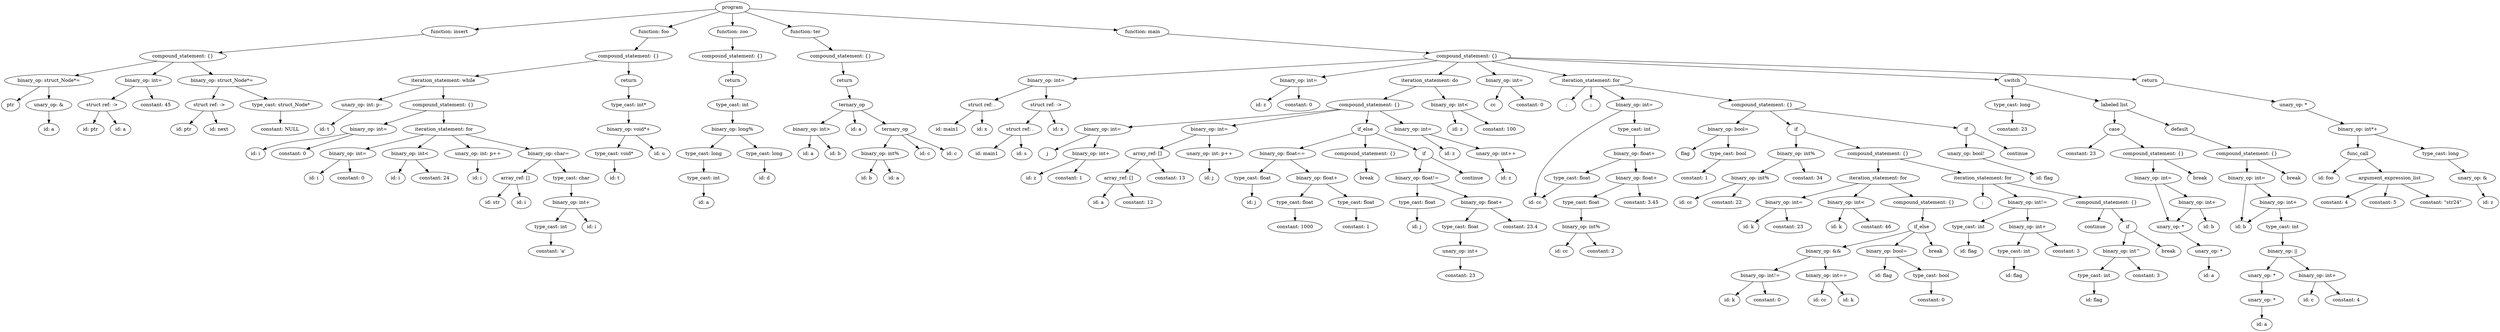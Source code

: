 strict digraph "" {
	graph [bb="0,0,7356.5,972"];
	node [label="\N"];
	348	[height=0.5,
		label=program,
		pos="2154,954",
		width=1.4082];
	54	[height=0.5,
		label="function: insert",
		pos="1320,882",
		width=2.2778];
	348 -> 54	[pos="e,1395,889.3 2105.2,948.91 1968.3,937.41 1578.6,904.71 1405.1,890.14"];
	105	[height=0.5,
		label="function: foo",
		pos="1922,882",
		width=1.9167];
	348 -> 105	[pos="e,1965.5,896.13 2116.7,941.75 2078.5,930.21 2018.6,912.13 1975.3,899.08"];
	126	[height=0.5,
		label="function: zoo",
		pos="2154,882",
		width=1.9498];
	348 -> 126	[pos="e,2154,900.1 2154,935.7 2154,927.98 2154,918.71 2154,910.11"];
	146	[height=0.5,
		label="function: ter",
		pos="2369,882",
		width=1.8957];
	348 -> 146	[pos="e,2327.7,896.43 2190,941.28 2225,929.87 2278.6,912.42 2318.1,899.59"];
	347	[height=0.5,
		label="function: main",
		pos="3362,882",
		width=2.1528];
	348 -> 347	[pos="e,3287.8,887.3 2203.6,950.13 2389.1,939.38 3043.2,901.47 3277.6,887.89"];
	53	[height=0.5,
		label="compound_statement: {}",
		pos="535,810",
		width=3.5566];
	54 -> 53	[pos="e,639.87,820.35 1245.4,874.35 1107.9,862.08 813.27,835.81 649.95,821.25"];
	104	[height=0.5,
		label="compound_statement: {}",
		pos="1848,810",
		width=3.5566];
	105 -> 104	[pos="e,1865.9,827.96 1904.5,864.41 1895.2,855.65 1883.7,844.73 1873.4,835.06"];
	125	[height=0.5,
		label="compound_statement: {}",
		pos="2154,810",
		width=3.5566];
	126 -> 125	[pos="e,2154,828.1 2154,863.7 2154,855.98 2154,846.71 2154,838.11"];
	145	[height=0.5,
		label="compound_statement: {}",
		pos="2473,810",
		width=3.5566];
	146 -> 145	[pos="e,2448.2,827.72 2392.9,864.94 2406.7,855.63 2424.3,843.75 2439.5,833.52"];
	346	[height=0.5,
		label="compound_statement: {}",
		pos="4318,810",
		width=3.5566];
	347 -> 346	[pos="e,4207.5,819.09 3434.6,875.68 3598.1,863.71 3996.3,834.55 4197.5,819.83"];
	41	[height=0.5,
		label="binary_op: struct_Node*=",
		pos="140,738",
		width=3.6288];
	53 -> 41	[pos="e,216.94,752.63 458.84,795.5 392.49,783.75 296.32,766.7 226.97,754.41"];
	46	[height=0.5,
		label="binary_op: int=",
		pos="419,738",
		width=2.2929];
	53 -> 46	[pos="e,445.89,755.23 507.51,792.41 491.65,782.84 471.53,770.7 454.49,760.42"];
	52	[height=0.5,
		label="binary_op: struct_Node*=",
		pos="650,738",
		width=3.6288];
	53 -> 52	[pos="e,622.54,755.71 562.25,792.41 577.61,783.06 596.99,771.27 613.63,761.14"];
	95	[height=0.5,
		label="iteration_statement: while",
		pos="1302,738",
		width=3.7011];
	104 -> 95	[pos="e,1395.2,750.94 1756.9,797.32 1659.9,784.88 1506.5,765.22 1405.1,752.22"];
	103	[height=0.5,
		label=return,
		pos="1848,738",
		width=1.125];
	104 -> 103	[pos="e,1848,756.1 1848,791.7 1848,783.98 1848,774.71 1848,766.11"];
	124	[height=0.5,
		label=return,
		pos="2154,738",
		width=1.125];
	125 -> 124	[pos="e,2154,756.1 2154,791.7 2154,783.98 2154,774.71 2154,766.11"];
	144	[height=0.5,
		label=return,
		pos="2484,738",
		width=1.125];
	145 -> 144	[pos="e,2481.3,756.1 2475.7,791.7 2476.9,783.98 2478.4,774.71 2479.7,766.11"];
	167	[height=0.5,
		label="binary_op: int=",
		pos="3078,738",
		width=2.2929];
	346 -> 167	[pos="e,3156.8,743.45 4201.6,802.43 3955.5,788.54 3386.8,756.43 3167,744.02"];
	176	[height=0.5,
		label="binary_op: int=",
		pos="3822,738",
		width=2.2929];
	346 -> 176	[pos="e,3889.4,748.51 4231,796.73 4137.3,783.49 3989.4,762.62 3899.5,749.93"];
	223	[height=0.5,
		label="iteration_statement: do",
		pos="4208,738",
		width=3.3219];
	346 -> 223	[pos="e,4234.1,755.63 4291.7,792.23 4277,782.88 4258.5,771.12 4242.6,761.04"];
	228	[height=0.5,
		label="binary_op: int=",
		pos="4428,738",
		width=2.2929];
	346 -> 228	[pos="e,4402.6,755.15 4344.3,792.23 4359.3,782.75 4378.1,770.78 4394.1,760.6"];
	301	[height=0.5,
		label="iteration_statement: for",
		pos="4683,738",
		width=3.3761];
	346 -> 301	[pos="e,4611.8,752.65 4390.5,795.09 4451.5,783.39 4538.6,766.69 4601.9,754.56"];
	331	[height=0.5,
		label=switch,
		pos="5924,738",
		width=1.1389];
	346 -> 331	[pos="e,5883.2,740.78 4438.4,803.75 4763.8,789.57 5651.1,750.89 5873.1,741.22"];
	345	[height=0.5,
		label=return,
		pos="6329,738",
		width=1.125];
	346 -> 345	[pos="e,6289.1,741.12 4442.4,805.69 4718.2,798.21 5401.9,778.85 5974,756 6082.8,751.65 6210.3,745.22 6279,741.65"];
	38	[height=0.5,
		label=ptr,
		pos="27,666",
		width=0.75];
	41 -> 38	[pos="e,46.067,678.81 112.93,720.23 95.364,709.35 72.525,695.2 54.809,684.23"];
	40	[height=0.5,
		label="unary_op: &",
		pos="140,666",
		width=1.8776];
	41 -> 40	[pos="e,140,684.1 140,719.7 140,711.98 140,702.71 140,694.11"];
	44	[height=0.5,
		label="struct ref: ->",
		pos="297,666",
		width=1.9861];
	46 -> 44	[pos="e,324.44,682.74 391.01,720.94 373.84,711.09 351.68,698.37 333.18,687.76"];
	45	[height=0.5,
		label="constant: 45",
		pos="455,666",
		width=1.8957];
	46 -> 45	[pos="e,446.12,684.28 427.71,720.05 431.85,712.01 436.89,702.2 441.51,693.23"];
	49	[height=0.5,
		label="struct ref: ->",
		pos="613,666",
		width=1.9861];
	52 -> 49	[pos="e,622.04,684.1 640.85,719.7 636.6,711.64 631.44,701.89 626.73,692.98"];
	51	[height=0.5,
		label="type_cast: struct_Node*",
		pos="824,666",
		width=3.3761];
	52 -> 51	[pos="e,784.16,683.03 690.36,720.76 715.48,710.66 747.98,697.58 774.63,686.86"];
	68	[height=0.5,
		label="unary_op: int: p--",
		pos="1062,666",
		width=2.4734];
	95 -> 68	[pos="e,1110.6,681.18 1248.7,721.46 1210.7,710.36 1159.5,695.43 1120.3,684.01"];
	94	[height=0.5,
		label="compound_statement: {}",
		pos="1302,666",
		width=3.5566];
	95 -> 94	[pos="e,1302,684.1 1302,719.7 1302,711.98 1302,702.71 1302,694.11"];
	102	[height=0.5,
		label="type_cast: int*",
		pos="1848,666",
		width=2.1528];
	103 -> 102	[pos="e,1848,684.1 1848,719.7 1848,711.98 1848,702.71 1848,694.11"];
	123	[height=0.5,
		label="type_cast: int",
		pos="2154,666",
		width=2.0417];
	124 -> 123	[pos="e,2154,684.1 2154,719.7 2154,711.98 2154,702.71 2154,694.11"];
	143	[height=0.5,
		label=ternary_op,
		pos="2506,666",
		width=1.6971];
	144 -> 143	[pos="e,2500.6,684.28 2489.3,720.05 2491.8,712.26 2494.7,702.82 2497.5,694.08"];
	161	[height=0.5,
		label="struct ref: .",
		pos="2889,666",
		width=1.7693];
	167 -> 161	[pos="e,2926.1,680.75 3037.9,722.15 3008,711.06 2967,695.87 2935.6,684.24"];
	166	[height=0.5,
		label="struct ref: ->",
		pos="3078,666",
		width=1.9861];
	167 -> 166	[pos="e,3078,684.1 3078,719.7 3078,711.98 3078,702.71 3078,694.11"];
	174	[height=0.5,
		label="id: z",
		pos="3711,666",
		width=0.84854];
	176 -> 174	[pos="e,3731.1,679.66 3796.3,720.76 3779.3,710.1 3757.2,696.14 3739.7,685.12"];
	175	[height=0.5,
		label="constant: 0",
		pos="3822,666",
		width=1.7361];
	176 -> 175	[pos="e,3822,684.1 3822,719.7 3822,711.98 3822,702.71 3822,694.11"];
	219	[height=0.5,
		label="compound_statement: {}",
		pos="4031,666",
		width=3.5566];
	223 -> 219	[pos="e,4071.7,683.11 4167.4,720.94 4141.7,710.79 4108.4,697.61 4081.1,686.82"];
	222	[height=0.5,
		label="binary_op: int<",
		pos="4267,666",
		width=2.2929];
	223 -> 222	[pos="e,4252.8,683.79 4222.3,720.05 4229.5,711.54 4238.3,701.07 4246.2,691.68"];
	226	[height=0.5,
		label=cc,
		pos="4395,666",
		width=0.75];
	228 -> 226	[pos="e,4402.7,683.31 4420,720.05 4416.1,711.77 4411.3,701.62 4407,692.42"];
	227	[height=0.5,
		label="constant: 0",
		pos="4503,666",
		width=1.7361];
	228 -> 227	[pos="e,4485.4,683.47 4445.8,720.41 4455.4,711.43 4467.4,700.19 4478,690.34"];
	229	[height=0.5,
		label=";",
		pos="4611,666",
		width=0.75];
	301 -> 229	[pos="e,4625.8,681.42 4665.6,720.05 4655.8,710.55 4643.5,698.59 4633.1,688.44"];
	230	[height=0.5,
		label=";",
		pos="4683,666",
		width=0.75];
	301 -> 230	[pos="e,4683,684.1 4683,719.7 4683,711.98 4683,702.71 4683,694.11"];
	241	[height=0.5,
		label="binary_op: int=",
		pos="4811,666",
		width=2.2929];
	301 -> 241	[pos="e,4781.8,682.99 4713.3,720.41 4731.1,710.68 4753.8,698.3 4772.8,687.91"];
	300	[height=0.5,
		label="compound_statement: {}",
		pos="5187,666",
		width=3.5566];
	301 -> 300	[pos="e,5099.4,679.17 4768.5,725.13 4857.4,712.78 4996.3,693.49 5089.4,680.56"];
	304	[height=0.5,
		label="type_cast: long",
		pos="5924,666",
		width=2.2387];
	331 -> 304	[pos="e,5924,684.1 5924,719.7 5924,711.98 5924,702.71 5924,694.11"];
	330	[height=0.5,
		label="labeled list",
		pos="6225,666",
		width=1.7151];
	331 -> 330	[pos="e,6178.4,677.84 5959.4,728.76 6010.9,716.78 6107.1,694.42 6168.5,680.14"];
	344	[height=0.5,
		label="unary_op: *",
		pos="6752,666",
		width=1.7693];
	345 -> 344	[pos="e,6698.4,675.87 6366.2,730.85 6438.5,718.88 6598.8,692.35 6688.4,677.53"];
	39	[height=0.5,
		label="id: a",
		pos="140,594",
		width=0.84854];
	40 -> 39	[pos="e,140,612.1 140,647.7 140,639.98 140,630.71 140,622.11"];
	42	[height=0.5,
		label="id: ptr",
		pos="263,594",
		width=1.1013];
	44 -> 42	[pos="e,271.15,611.79 288.77,648.05 284.8,639.89 279.96,629.91 275.54,620.82"];
	43	[height=0.5,
		label="id: a",
		pos="351,594",
		width=0.84854];
	44 -> 43	[pos="e,338.79,610.83 310.07,648.05 316.83,639.29 325.2,628.45 332.6,618.86"];
	47	[height=0.5,
		label="id: ptr",
		pos="538,594",
		width=1.1013];
	49 -> 47	[pos="e,554.62,610.51 595.23,648.41 585.33,639.17 572.86,627.54 562.1,617.49"];
	48	[height=0.5,
		label="id: next",
		pos="642,594",
		width=1.2818];
	49 -> 48	[pos="e,634.84,612.28 620.02,648.05 623.28,640.18 627.24,630.62 630.9,621.79"];
	50	[height=0.5,
		label="constant: NULL",
		pos="821,594",
		width=2.3333];
	51 -> 50	[pos="e,821.73,612.1 823.26,647.7 822.93,639.98 822.53,630.71 822.16,622.11"];
	67	[height=0.5,
		label="id: t",
		pos="952,594",
		width=0.81243];
	68 -> 67	[pos="e,971.79,607.59 1036.2,648.59 1019.4,637.92 997.58,624.01 980.34,613.03"];
	74	[height=0.5,
		label="binary_op: int=",
		pos="1082,594",
		width=2.2929];
	94 -> 74	[pos="e,1126.7,609.23 1252.6,649.29 1218.1,638.31 1172,623.65 1136.5,612.33"];
	93	[height=0.5,
		label="iteration_statement: for",
		pos="1304,594",
		width=3.3761];
	94 -> 93	[pos="e,1303.5,612.1 1302.5,647.7 1302.7,639.98 1303,630.71 1303.2,622.11"];
	101	[height=0.5,
		label="binary_op: void*+",
		pos="1848,594",
		width=2.5998];
	102 -> 101	[pos="e,1848,612.1 1848,647.7 1848,639.98 1848,630.71 1848,622.11"];
	122	[height=0.5,
		label="binary_op: long%",
		pos="2154,594",
		width=2.5278];
	123 -> 122	[pos="e,2154,612.1 2154,647.7 2154,639.98 2154,630.71 2154,622.11"];
	135	[height=0.5,
		label="binary_op: int>",
		pos="2387,594",
		width=2.2929];
	143 -> 135	[pos="e,2414.3,611.06 2479.9,649.64 2463.2,639.82 2441.3,626.94 2423,616.16"];
	136	[height=0.5,
		label="id: a",
		pos="2518,594",
		width=0.84854];
	143 -> 136	[pos="e,2515.1,612.1 2509,647.7 2510.3,639.98 2511.9,630.71 2513.4,622.11"];
	142	[height=0.5,
		label=ternary_op,
		pos="2633,594",
		width=1.6971];
	143 -> 142	[pos="e,2605.5,610.16 2533.6,649.81 2552,639.63 2576.6,626.11 2596.6,615.05"];
	159	[height=0.5,
		label="id: main1",
		pos="2786,594",
		width=1.5];
	161 -> 159	[pos="e,2808.9,610.58 2865.6,649.12 2851.3,639.38 2832.8,626.8 2817.2,616.22"];
	160	[height=0.5,
		label="id: x",
		pos="2889,594",
		width=0.84854];
	161 -> 160	[pos="e,2889,612.1 2889,647.7 2889,639.98 2889,630.71 2889,622.11"];
	164	[height=0.5,
		label="struct ref: .",
		pos="3001,594",
		width=1.7693];
	166 -> 164	[pos="e,3019.1,611.47 3059.8,648.41 3049.9,639.43 3037.5,628.19 3026.7,618.34"];
	165	[height=0.5,
		label="id: x",
		pos="3113,594",
		width=0.84854];
	166 -> 165	[pos="e,3104.6,611.79 3086.5,648.05 3090.6,639.89 3095.5,629.91 3100.1,620.82"];
	183	[height=0.5,
		label="binary_op: int=",
		pos="3244,594",
		width=2.2929];
	219 -> 183	[pos="e,3320.6,600.86 3940.1,653.27 3924.4,651.39 3908.2,649.56 3893,648 3786.4,637.08 3481.6,613.26 3330.7,601.64"];
	191	[height=0.5,
		label="binary_op: int=",
		pos="3559,594",
		width=2.2929];
	219 -> 191	[pos="e,3625.1,604.8 3946.3,652.45 3857.9,639.33 3720.4,618.93 3635.2,606.3"];
	214	[height=0.5,
		label=if_else,
		pos="4018,594",
		width=1.125];
	219 -> 214	[pos="e,4021.2,612.1 4027.8,647.7 4026.4,639.98 4024.6,630.71 4023,622.11"];
	218	[height=0.5,
		label="binary_op: int=",
		pos="4159,594",
		width=2.2929];
	219 -> 218	[pos="e,4129.8,610.99 4061.3,648.41 4079.1,638.68 4101.8,626.3 4120.8,615.91"];
	220	[height=0.5,
		label="id: z",
		pos="4290,594",
		width=0.84854];
	222 -> 220	[pos="e,4284.4,612.1 4272.7,647.7 4275.2,639.9 4278.3,630.51 4281.2,621.83"];
	221	[height=0.5,
		label="constant: 100",
		pos="4413,594",
		width=2.0582];
	222 -> 221	[pos="e,4380.8,610.42 4299.8,649.29 4321,639.09 4349,625.7 4371.8,614.78"];
	231	[height=0.5,
		label="id: cc",
		pos="4518,378",
		width=0.97491];
	241 -> 231	[pos="e,4518.2,396.07 4774.4,649.7 4714.3,622.58 4595.7,560.14 4537,468 4525.2,449.51 4520.6,424.92 4518.9,406.27"];
	240	[height=0.5,
		label="type_cast: int",
		pos="4811,594",
		width=2.0417];
	241 -> 240	[pos="e,4811,612.1 4811,647.7 4811,639.98 4811,630.71 4811,622.11"];
	247	[height=0.5,
		label="binary_op: bool=",
		pos="5087,594",
		width=2.4734];
	300 -> 247	[pos="e,5110.4,611.39 5163,648.23 5149.8,638.99 5133.3,627.39 5119,617.38"];
	295	[height=0.5,
		label=if,
		pos="5287,594",
		width=0.75];
	300 -> 295	[pos="e,5268.9,607.69 5211,648.23 5225.8,637.82 5245,624.42 5260.3,613.67"];
	299	[height=0.5,
		label=if,
		pos="5788,594",
		width=0.75];
	300 -> 299	[pos="e,5761.6,598.07 5282.2,653.91 5417.7,638.13 5659.8,609.93 5751.5,599.26"];
	303	[height=0.5,
		label="constant: 23",
		pos="5924,594",
		width=1.8957];
	304 -> 303	[pos="e,5924,612.1 5924,647.7 5924,639.98 5924,630.71 5924,622.11"];
	314	[height=0.5,
		label=case,
		pos="6225,594",
		width=0.86659];
	330 -> 314	[pos="e,6225,612.1 6225,647.7 6225,639.98 6225,630.71 6225,622.11"];
	328	[height=0.5,
		label=default,
		pos="6417,594",
		width=1.2096];
	330 -> 328	[pos="e,6385.5,606.49 6262,651.5 6294.6,639.61 6342.1,622.3 6375.9,609.98"];
	343	[height=0.5,
		label="binary_op: int*+",
		pos="6942,594",
		width=2.4192];
	344 -> 343	[pos="e,6901.4,609.96 6789.1,651.34 6818.3,640.56 6859.5,625.41 6891.7,613.53"];
	72	[height=0.5,
		label="id: i",
		pos="749,522",
		width=0.79437];
	74 -> 72	[pos="e,770.55,534.02 1021.1,581.68 1010.8,579.77 1000.1,577.82 990,576 899.4,559.64 873.88,567.44 786,540 784.08,539.4 782.12,538.72 \
780.17,537.99"];
	73	[height=0.5,
		label="constant: 0",
		pos="858,522",
		width=1.7361];
	74 -> 73	[pos="e,898.84,535.76 1036.9,578.92 999.88,567.34 947.38,550.93 908.82,538.88"];
	77	[height=0.5,
		label="binary_op: int=",
		pos="1021,522",
		width=2.2929];
	93 -> 77	[pos="e,1073.4,535.97 1244.3,578.24 1197.1,566.56 1131.3,550.29 1083.4,538.43"];
	80	[height=0.5,
		label="binary_op: int<",
		pos="1204,522",
		width=2.2929];
	93 -> 80	[pos="e,1227.4,539.39 1280,576.23 1266.8,566.99 1250.3,555.39 1236,545.38"];
	82	[height=0.5,
		label="unary_op: int: p++",
		pos="1404,522",
		width=2.75];
	93 -> 82	[pos="e,1380.2,539.63 1328,576.23 1341.1,567.06 1357.5,555.56 1371.7,545.6"];
	92	[height=0.5,
		label="binary_op: char=",
		pos="1612,522",
		width=2.5139];
	93 -> 92	[pos="e,1554.9,535.98 1367.4,578.58 1419.2,566.81 1492.2,550.23 1544.9,538.24"];
	99	[height=0.5,
		label="type_cast: void*",
		pos="1805,522",
		width=2.3472];
	101 -> 99	[pos="e,1815.6,540.28 1837.6,576.05 1832.6,567.92 1826.5,558 1820.9,548.94"];
	100	[height=0.5,
		label="id: u",
		pos="1939,522",
		width=0.86659];
	101 -> 100	[pos="e,1921,536.88 1869.6,576.41 1882.5,566.43 1899.1,553.67 1912.8,543.12"];
	121	[height=0.5,
		label="type_cast: long",
		pos="2069,522",
		width=2.2387];
	122 -> 121	[pos="e,2089,539.47 2133.9,576.41 2122.8,567.34 2109,555.97 2097,546.06"];
	120	[height=0.5,
		label="type_cast: long",
		pos="2248,522",
		width=2.2387];
	122 -> 120	[pos="e,2225.9,539.47 2176.3,576.41 2188.7,567.17 2204.3,555.54 2217.8,545.49"];
	133	[height=0.5,
		label="id: a",
		pos="2377,522",
		width=0.84854];
	135 -> 133	[pos="e,2379.4,540.1 2384.5,575.7 2383.4,567.98 2382.1,558.71 2380.9,550.11"];
	134	[height=0.5,
		label="id: b",
		pos="2457,522",
		width=0.86659];
	135 -> 134	[pos="e,2442.1,537.89 2403.9,576.05 2413.2,566.77 2424.9,555.15 2434.8,545.15"];
	139	[height=0.5,
		label="binary_op: int%",
		pos="2589,522",
		width=2.3109];
	142 -> 139	[pos="e,2599.9,540.28 2622.3,576.05 2617.2,567.92 2611,558 2605.3,548.94"];
	140	[height=0.5,
		label="id: c",
		pos="2721,522",
		width=0.84854];
	142 -> 140	[pos="e,2703.4,537.02 2653.4,576.76 2665.9,566.8 2682.1,553.95 2695.5,543.31"];
	141	[height=0.5,
		label="id: c",
		pos="2800,522",
		width=0.84854];
	142 -> 141	[pos="e,2776.1,533.5 2667.3,579 2693.1,568.41 2729.3,553.45 2761,540 2762.8,539.22 2764.7,538.42 2766.6,537.6"];
	162	[height=0.5,
		label="id: main1",
		pos="2903,522",
		width=1.5];
	164 -> 162	[pos="e,2924.8,538.58 2978.8,577.12 2965.3,567.47 2947.8,555.04 2933.1,544.52"];
	163	[height=0.5,
		label="id: s",
		pos="3006,522",
		width=0.84854];
	164 -> 163	[pos="e,3004.8,540.1 3002.2,575.7 3002.8,567.98 3003.4,558.71 3004.1,550.11"];
	179	[height=0.5,
		label=j,
		pos="3082,522",
		width=0.75];
	183 -> 179	[pos="e,3103.3,533.22 3206.9,577.88 3181.7,567.49 3147.7,553.25 3118,540 3116.2,539.2 3114.4,538.36 3112.5,537.51"];
	182	[height=0.5,
		label="binary_op: int+",
		pos="3210,522",
		width=2.2929];
	183 -> 182	[pos="e,3218.4,540.28 3235.8,576.05 3231.9,568.09 3227.2,558.41 3222.9,549.51"];
	188	[height=0.5,
		label="array_ref: []",
		pos="3376,522",
		width=1.8234];
	191 -> 188	[pos="e,3412.7,537.04 3519.7,577.98 3491.1,567.04 3452.2,552.17 3422.1,540.65"];
	190	[height=0.5,
		label="unary_op: int: p++",
		pos="3559,522",
		width=2.75];
	191 -> 190	[pos="e,3559,540.1 3559,575.7 3559,567.98 3559,558.71 3559,550.11"];
	200	[height=0.5,
		label="binary_op: float==",
		pos="3774,522",
		width=2.7261];
	214 -> 200	[pos="e,3824.5,537.48 3984.8,583.49 3946.3,572.42 3881.9,553.94 3834.3,540.31"];
	202	[height=0.5,
		label="compound_statement: {}",
		pos="4018,522",
		width=3.5566];
	214 -> 202	[pos="e,4018,540.1 4018,575.7 4018,567.98 4018,558.71 4018,550.11"];
	213	[height=0.5,
		label=if,
		pos="4191,522",
		width=0.75];
	214 -> 213	[pos="e,4169.8,533.32 4048.5,581.94 4076.4,571.62 4118.8,555.53 4155,540 4156.8,539.22 4158.7,538.41 4160.5,537.58"];
	215	[height=0.5,
		label="id: z",
		pos="4267,522",
		width=0.84854];
	218 -> 215	[pos="e,4247.1,535.88 4184,576.76 4200.4,566.17 4221.8,552.32 4238.7,541.33"];
	217	[height=0.5,
		label="unary_op: int++",
		pos="4403,522",
		width=2.4192];
	218 -> 217	[pos="e,4354.4,536.95 4206.9,579.25 4246.4,567.94 4302.4,551.85 4344.5,539.78"];
	239	[height=0.5,
		label="binary_op: float+",
		pos="4811,522",
		width=2.5139];
	240 -> 239	[pos="e,4811,540.1 4811,575.7 4811,567.98 4811,558.71 4811,550.11"];
	244	[height=0.5,
		label=flag,
		pos="4961,522",
		width=0.77778];
	247 -> 244	[pos="e,4981.5,534.4 5058.1,576.94 5037.8,565.67 5010.8,550.65 4990.4,539.32"];
	246	[height=0.5,
		label="type_cast: bool",
		pos="5087,522",
		width=2.2222];
	247 -> 246	[pos="e,5087,540.1 5087,575.7 5087,567.98 5087,558.71 5087,550.11"];
	252	[height=0.5,
		label="binary_op: int%",
		pos="5287,522",
		width=2.3109];
	295 -> 252	[pos="e,5287,540.1 5287,575.7 5287,567.98 5287,558.71 5287,550.11"];
	294	[height=0.5,
		label="compound_statement: {}",
		pos="5529,522",
		width=3.5566];
	295 -> 294	[pos="e,5475.5,538.49 5311.5,585.9 5347.4,575.54 5415.2,555.92 5465.6,541.33"];
	297	[height=0.5,
		label="unary_op: bool!",
		pos="5788,522",
		width=2.2929];
	299 -> 297	[pos="e,5788,540.1 5788,575.7 5788,567.98 5788,558.71 5788,550.11"];
	298	[height=0.5,
		label=continue,
		pos="5939,522",
		width=1.4082];
	299 -> 298	[pos="e,5909.4,536.74 5809.6,582.97 5833.2,572.07 5871.2,554.42 5900,541.09"];
	305	[height=0.5,
		label="constant: 23",
		pos="6126,522",
		width=1.8957];
	314 -> 305	[pos="e,6148.9,539.16 6205.9,579.5 6192.2,569.78 6173.3,556.45 6157.4,545.17"];
	313	[height=0.5,
		label="compound_statement: {}",
		pos="6340,522",
		width=3.5566];
	314 -> 313	[pos="e,6312.4,539.8 6245.8,580.32 6261.9,570.53 6284.6,556.73 6303.7,545.12"];
	327	[height=0.5,
		label="compound_statement: {}",
		pos="6615,522",
		width=3.5566];
	328 -> 327	[pos="e,6569.8,538.97 6449.3,581.6 6479.2,571.01 6524.4,555.03 6560,542.43"];
	338	[height=0.5,
		label=func_call,
		pos="6942,522",
		width=1.4306];
	343 -> 338	[pos="e,6942,540.1 6942,575.7 6942,567.98 6942,558.71 6942,550.11"];
	342	[height=0.5,
		label="type_cast: long",
		pos="7186,522",
		width=2.2387];
	343 -> 342	[pos="e,7138.5,536.62 6990.8,579 7030.6,567.59 7086.8,551.45 7128.8,539.42"];
	75	[height=0.5,
		label="id: i",
		pos="921,450",
		width=0.79437];
	77 -> 75	[pos="e,939.63,464.04 997.55,504.59 982.79,494.25 963.67,480.87 948.23,470.06"];
	76	[height=0.5,
		label="constant: 0",
		pos="1030,450",
		width=1.7361];
	77 -> 76	[pos="e,1027.8,468.1 1023.2,503.7 1024.2,495.98 1025.4,486.71 1026.5,478.11"];
	78	[height=0.5,
		label="id: i",
		pos="1161,450",
		width=0.79437];
	80 -> 78	[pos="e,1171,467.31 1193.6,504.05 1188.4,495.59 1182,485.19 1176.3,475.84"];
	79	[height=0.5,
		label="constant: 24",
		pos="1276,450",
		width=1.8957];
	80 -> 79	[pos="e,1258.7,467.79 1221.4,504.05 1230.4,495.28 1241.6,484.43 1251.5,474.83"];
	81	[height=0.5,
		label="id: i",
		pos="1402,450",
		width=0.79437];
	82 -> 81	[pos="e,1402.5,468.1 1403.5,503.7 1403.3,495.98 1403,486.71 1402.8,478.11"];
	85	[height=0.5,
		label="array_ref: []",
		pos="1514,450",
		width=1.8234];
	92 -> 85	[pos="e,1536.4,466.99 1588.8,504.41 1575.7,495.04 1559.1,483.2 1544.9,473.05"];
	91	[height=0.5,
		label="type_cast: char",
		pos="1679,450",
		width=2.2567];
	92 -> 91	[pos="e,1662.9,467.79 1628.2,504.05 1636.5,495.37 1646.8,484.64 1655.9,475.11"];
	98	[height=0.5,
		label="id: t",
		pos="1807,450",
		width=0.81243];
	99 -> 98	[pos="e,1806.5,468.1 1805.5,503.7 1805.7,495.98 1806,486.71 1806.2,478.11"];
	117	[height=0.5,
		label="type_cast: int",
		pos="2069,450",
		width=2.0417];
	121 -> 117	[pos="e,2069,468.1 2069,503.7 2069,495.98 2069,486.71 2069,478.11"];
	119	[height=0.5,
		label="id: d",
		pos="2248,450",
		width=0.86659];
	120 -> 119	[pos="e,2248,468.1 2248,503.7 2248,495.98 2248,486.71 2248,478.11"];
	137	[height=0.5,
		label="id: b",
		pos="2549,450",
		width=0.86659];
	139 -> 137	[pos="e,2558.3,467.31 2579.3,504.05 2574.5,495.68 2568.7,485.4 2563.4,476.13"];
	138	[height=0.5,
		label="id: a",
		pos="2629,450",
		width=0.84854];
	139 -> 138	[pos="e,2619.7,467.31 2598.7,504.05 2603.5,495.68 2609.3,485.4 2614.6,476.13"];
	180	[height=0.5,
		label="id: z",
		pos="3034,450",
		width=0.84854];
	182 -> 180	[pos="e,3057.9,461.59 3170.3,506.13 3142.8,495.74 3105.5,481.38 3073,468 3071.2,467.24 3069.3,466.45 3067.4,465.65"];
	181	[height=0.5,
		label="constant: 1",
		pos="3145,450",
		width=1.7361];
	182 -> 181	[pos="e,3160.6,467.79 3194.3,504.05 3186.3,495.46 3176.4,484.86 3167.7,475.4"];
	186	[height=0.5,
		label="array_ref: []",
		pos="3291,450",
		width=1.8234];
	188 -> 186	[pos="e,3310.9,467.39 3356.3,504.76 3345.1,495.55 3330.9,483.88 3318.6,473.77"];
	187	[height=0.5,
		label="constant: 13",
		pos="3443,450",
		width=1.8957];
	188 -> 187	[pos="e,3426.8,467.96 3391.9,504.41 3400.2,495.73 3410.5,484.95 3419.7,475.34"];
	189	[height=0.5,
		label="id: j",
		pos="3558,450",
		width=0.79437];
	190 -> 189	[pos="e,3558.2,468.1 3558.8,503.7 3558.6,495.98 3558.5,486.71 3558.4,478.11"];
	199	[height=0.5,
		label="type_cast: float",
		pos="3686,450",
		width=2.2567];
	200 -> 199	[pos="e,3706.7,467.47 3753.1,504.41 3741.6,495.26 3727.2,483.76 3714.6,473.77"];
	198	[height=0.5,
		label="binary_op: float+",
		pos="3876,450",
		width=2.5139];
	200 -> 198	[pos="e,3852,467.47 3798.2,504.41 3811.8,495.08 3828.9,483.32 3843.6,473.2"];
	201	[height=0.5,
		label=break,
		pos="4022,450",
		width=1.0291];
	202 -> 201	[pos="e,4021,468.1 4019,503.7 4019.4,495.98 4020,486.71 4020.5,478.11"];
	211	[height=0.5,
		label="binary_op: float!=",
		pos="4171,450",
		width=2.6178];
	213 -> 211	[pos="e,4175.9,468.28 4186.2,504.05 4183.9,496.26 4181.2,486.82 4178.7,478.08"];
	212	[height=0.5,
		label=continue,
		pos="4334,450",
		width=1.4082];
	213 -> 212	[pos="e,4305.4,465 4212.1,510.67 4234.2,499.85 4269.4,482.64 4296.3,469.47"];
	216	[height=0.5,
		label="id: z",
		pos="4433,450",
		width=0.84854];
	217 -> 216	[pos="e,4425.8,467.79 4410.3,504.05 4413.7,495.97 4417.9,486.12 4421.8,477.11"];
	238	[height=0.5,
		label="type_cast: float",
		pos="4627,450",
		width=2.2567];
	239 -> 238	[pos="e,4666.2,465.92 4771.1,505.81 4743,495.14 4705.4,480.82 4675.6,469.48"];
	237	[height=0.5,
		label="binary_op: float+",
		pos="4817,450",
		width=2.5139];
	239 -> 237	[pos="e,4815.5,468.1 4812.5,503.7 4813.1,495.98 4813.9,486.71 4814.7,478.11"];
	245	[height=0.5,
		label="constant: 1",
		pos="4988,450",
		width=1.7361];
	246 -> 245	[pos="e,5010.4,466.83 5063.8,504.59 5050.3,495.06 5033.2,482.95 5018.6,472.65"];
	250	[height=0.5,
		label="binary_op: int%",
		pos="5152,450",
		width=2.3109];
	252 -> 250	[pos="e,5182.5,466.82 5256.4,505.12 5237.1,495.14 5212.1,482.17 5191.4,471.43"];
	251	[height=0.5,
		label="constant: 34",
		pos="5321,450",
		width=1.8957];
	252 -> 251	[pos="e,5312.6,468.28 5295.2,504.05 5299.1,496.09 5303.8,486.41 5308.1,477.51"];
	276	[height=0.5,
		label="iteration_statement: for",
		pos="5529,450",
		width=3.3761];
	294 -> 276	[pos="e,5529,468.1 5529,503.7 5529,495.98 5529,486.71 5529,478.11"];
	293	[height=0.5,
		label="iteration_statement: for",
		pos="5837,450",
		width=3.3761];
	294 -> 293	[pos="e,5773.7,465.39 5593.2,506.41 5643,495.1 5712,479.42 5763.9,467.62"];
	296	[height=0.5,
		label="id: flag",
		pos="6019,450",
		width=1.1735];
	297 -> 296	[pos="e,5987,461.87 5836.3,507.29 5872.6,496.85 5923.6,481.95 5968,468 5971.1,467.04 5974.2,466.02 5977.4,464.99"];
	311	[height=0.5,
		label="binary_op: int=",
		pos="6339,450",
		width=2.2929];
	313 -> 311	[pos="e,6339.2,468.1 6339.8,503.7 6339.6,495.98 6339.5,486.71 6339.4,478.11"];
	312	[height=0.5,
		label=break,
		pos="6477,450",
		width=1.0291];
	313 -> 312	[pos="e,6452.5,463.53 6372.5,504.41 6393.8,493.49 6421.7,479.23 6443.3,468.2"];
	325	[height=0.5,
		label="binary_op: int=",
		pos="6615,450",
		width=2.2929];
	327 -> 325	[pos="e,6615,468.1 6615,503.7 6615,495.98 6615,486.71 6615,478.11"];
	326	[height=0.5,
		label=break,
		pos="6753,450",
		width=1.0291];
	327 -> 326	[pos="e,6728.3,463.53 6647.7,504.41 6669.2,493.49 6697.3,479.23 6719.1,468.2"];
	333	[height=0.5,
		label="id: foo",
		pos="6848,450",
		width=1.1013];
	338 -> 333	[pos="e,6867.8,465.77 6921.1,505.46 6907.8,495.57 6890.5,482.62 6876,471.83"];
	335	[height=0.5,
		label=argument_expression_list,
		pos="7036,450",
		width=3.6111];
	338 -> 335	[pos="e,7013.2,467.96 6962.9,505.46 6975.2,496.26 6991.1,484.42 7004.9,474.13"];
	341	[height=0.5,
		label="unary_op: &",
		pos="7280,450",
		width=1.8776];
	342 -> 341	[pos="e,7258.2,467.23 7208.3,504.41 7220.8,495.1 7236.5,483.37 7250.1,473.27"];
	83	[height=0.5,
		label="id: str",
		pos="1447,378",
		width=1.0694];
	85 -> 83	[pos="e,1462.3,394.99 1498.1,432.41 1489.6,423.48 1478.9,412.31 1469.5,402.5"];
	84	[height=0.5,
		label="id: i",
		pos="1532,378",
		width=0.79437];
	85 -> 84	[pos="e,1527.6,396.1 1518.4,431.7 1520.5,423.9 1522.9,414.51 1525.1,405.83"];
	90	[height=0.5,
		label="binary_op: int+",
		pos="1679,378",
		width=2.2929];
	91 -> 90	[pos="e,1679,396.1 1679,431.7 1679,423.98 1679,414.71 1679,406.11"];
	116	[height=0.5,
		label="id: a",
		pos="2069,378",
		width=0.84854];
	117 -> 116	[pos="e,2069,396.1 2069,431.7 2069,423.98 2069,414.71 2069,406.11"];
	184	[height=0.5,
		label="id: a",
		pos="3232,378",
		width=0.84854];
	186 -> 184	[pos="e,3245.1,394.51 3277,432.41 3269.5,423.44 3260,412.21 3251.7,402.37"];
	185	[height=0.5,
		label="constant: 12",
		pos="3349,378",
		width=1.8957];
	186 -> 185	[pos="e,3335.1,395.79 3305,432.05 3312.1,423.54 3320.8,413.07 3328.5,403.68"];
	192	[height=0.5,
		label="id: j",
		pos="3683,378",
		width=0.79437];
	199 -> 192	[pos="e,3683.7,396.1 3685.3,431.7 3684.9,423.98 3684.5,414.71 3684.2,406.11"];
	197	[height=0.5,
		label="type_cast: float",
		pos="3811,378",
		width=2.2567];
	198 -> 197	[pos="e,3826.6,395.79 3860.3,432.05 3852.3,423.46 3842.4,412.86 3833.7,403.4"];
	196	[height=0.5,
		label="type_cast: float",
		pos="3991,378",
		width=2.2567];
	198 -> 196	[pos="e,3964.5,395.15 3902.7,432.76 3918.5,423.13 3938.7,410.81 3955.8,400.4"];
	210	[height=0.5,
		label="type_cast: float",
		pos="4171,378",
		width=2.2567];
	211 -> 210	[pos="e,4171,396.1 4171,431.7 4171,423.98 4171,414.71 4171,406.11"];
	209	[height=0.5,
		label="binary_op: float+",
		pos="4361,378",
		width=2.5139];
	211 -> 209	[pos="e,4319.9,394.16 4212.2,433.81 4241,423.22 4279.5,409.01 4310.2,397.72"];
	238 -> 231	[pos="e,4539.1,392.56 4601.7,432.76 4585.5,422.38 4564.5,408.86 4547.6,397.98"];
	236	[height=0.5,
		label="type_cast: float",
		pos="4654,378",
		width=2.2567];
	237 -> 236	[pos="e,4689.5,394.25 4780.8,433.46 4756.6,423.06 4724.5,409.29 4698.7,398.2"];
	235	[height=0.5,
		label="constant: 3.45",
		pos="4831,378",
		width=2.1528];
	237 -> 235	[pos="e,4827.6,396.1 4820.5,431.7 4822,423.98 4823.9,414.71 4825.6,406.11"];
	248	[height=0.5,
		label="id: cc",
		pos="4962,378",
		width=0.97491];
	250 -> 248	[pos="e,4989.4,389.7 5110.7,434.26 5081.4,423.75 5041.2,409.2 5006,396 5003.7,395.12 5001.2,394.21 4998.8,393.28"];
	249	[height=0.5,
		label="constant: 22",
		pos="5083,378",
		width=1.8957];
	250 -> 249	[pos="e,5099.5,395.79 5135.3,432.05 5126.7,423.37 5116.2,412.64 5106.8,403.11"];
	258	[height=0.5,
		label="binary_op: int=",
		pos="5252,378",
		width=2.2929];
	276 -> 258	[pos="e,5303.7,392.06 5470.3,434.15 5424.1,422.5 5360.1,406.33 5313.4,394.51"];
	261	[height=0.5,
		label="binary_op: int<",
		pos="5435,378",
		width=2.2929];
	276 -> 261	[pos="e,5457.2,395.55 5506.2,432.05 5494,422.96 5478.8,411.63 5465.6,401.77"];
	275	[height=0.5,
		label="compound_statement: {}",
		pos="5664,378",
		width=3.5566];
	276 -> 275	[pos="e,5632.1,395.55 5560.7,432.59 5579.3,422.92 5603.1,410.58 5623.2,400.18"];
	277	[height=0.5,
		label=";",
		pos="5837,378",
		width=0.75];
	293 -> 277	[pos="e,5837,396.1 5837,431.7 5837,423.98 5837,414.71 5837,406.11"];
	284	[height=0.5,
		label="binary_op: int!=",
		pos="5969,378",
		width=2.4028];
	293 -> 284	[pos="e,5938.7,395.07 5867.9,432.59 5886.4,422.82 5909.9,410.33 5929.6,399.87"];
	292	[height=0.5,
		label="compound_statement: {}",
		pos="6202,378",
		width=3.5566];
	293 -> 292	[pos="e,6129.7,392.87 5908.2,435.34 5968.9,423.7 6056.1,406.99 6119.7,394.79"];
	308	[height=0.5,
		label="unary_op: *",
		pos="6390,306",
		width=1.7693];
	311 -> 308	[pos="e,6383.8,324.19 6345.2,431.87 6353.9,407.46 6370.1,362.43 6380.4,333.64"];
	310	[height=0.5,
		label="binary_op: int+",
		pos="6469,378",
		width=2.2929];
	311 -> 310	[pos="e,6439.6,394.82 6368.5,433.12 6386.9,423.18 6410.9,410.28 6430.8,399.57"];
	315	[height=0.5,
		label="id: b",
		pos="6597,306",
		width=0.86659];
	325 -> 315	[pos="e,6599.2,324.19 6612.8,431.87 6609.8,407.67 6604.1,363.21 6600.5,334.39"];
	324	[height=0.5,
		label="binary_op: int+",
		pos="6708,378",
		width=2.2929];
	325 -> 324	[pos="e,6686.1,395.47 6637,432.41 6649.3,423.17 6664.8,411.54 6678.1,401.49"];
	334	[height=0.5,
		label="constant: 4",
		pos="6873,378",
		width=1.7361];
	335 -> 334	[pos="e,6906.5,393.37 6998.2,432.76 6973.6,422.2 6941.5,408.4 6915.9,397.42"];
	336	[height=0.5,
		label="constant: 5",
		pos="7016,378",
		width=1.7361];
	335 -> 336	[pos="e,7020.9,396.1 7031.1,431.7 7028.8,423.9 7026.1,414.51 7023.7,405.83"];
	337	[height=0.5,
		label="constant: \"str24\"",
		pos="7187,378",
		width=2.5139];
	335 -> 337	[pos="e,7153.1,394.71 7071.4,432.59 7093.1,422.54 7121,409.6 7143.9,398.96"];
	340	[height=0.5,
		label="id: z",
		pos="7326,378",
		width=0.84854];
	341 -> 340	[pos="e,7315.3,395.31 7291.1,432.05 7296.7,423.59 7303.5,413.19 7309.7,403.84"];
	89	[height=0.5,
		label="type_cast: int",
		pos="1619,306",
		width=2.0417];
	90 -> 89	[pos="e,1633.4,323.79 1664.5,360.05 1657.1,351.46 1648,340.86 1639.9,331.4"];
	88	[height=0.5,
		label="id: i",
		pos="1739,306",
		width=0.79437];
	90 -> 88	[pos="e,1725.8,322.36 1693.5,360.05 1701.2,351.08 1710.8,339.92 1719.2,330.15"];
	193	[height=0.5,
		label="constant: 1000",
		pos="3811,306",
		width=2.2222];
	197 -> 193	[pos="e,3811,324.1 3811,359.7 3811,351.98 3811,342.71 3811,334.11"];
	195	[height=0.5,
		label="constant: 1",
		pos="3991,306",
		width=1.7361];
	196 -> 195	[pos="e,3991,324.1 3991,359.7 3991,351.98 3991,342.71 3991,334.11"];
	203	[height=0.5,
		label="id: j",
		pos="4170,306",
		width=0.79437];
	210 -> 203	[pos="e,4170.2,324.1 4170.8,359.7 4170.6,351.98 4170.5,342.71 4170.4,334.11"];
	208	[height=0.5,
		label="type_cast: float",
		pos="4298,306",
		width=2.2567];
	209 -> 208	[pos="e,4313.1,323.79 4345.7,360.05 4338,351.46 4328.5,340.86 4320,331.4"];
	207	[height=0.5,
		label="constant: 23.4",
		pos="4475,306",
		width=2.1528];
	209 -> 207	[pos="e,4448.7,323.15 4387.4,360.76 4403.1,351.13 4423.2,338.81 4440.2,328.4"];
	234	[height=0.5,
		label="binary_op: int%",
		pos="4654,306",
		width=2.3109];
	236 -> 234	[pos="e,4654,324.1 4654,359.7 4654,351.98 4654,342.71 4654,334.11"];
	256	[height=0.5,
		label="id: k",
		pos="5147,306",
		width=0.84854];
	258 -> 256	[pos="e,5166.7,320.1 5227.6,360.76 5212,350.34 5191.6,336.75 5175.3,325.85"];
	257	[height=0.5,
		label="constant: 23",
		pos="5264,306",
		width=1.8957];
	258 -> 257	[pos="e,5261.1,324.1 5255,359.7 5256.3,351.98 5257.9,342.71 5259.4,334.11"];
	259	[height=0.5,
		label="id: k",
		pos="5406,306",
		width=0.84854];
	261 -> 259	[pos="e,5413,323.79 5428,360.05 5424.6,351.97 5420.6,342.12 5416.8,333.11"];
	260	[height=0.5,
		label="constant: 46",
		pos="5523,306",
		width=1.8957];
	261 -> 260	[pos="e,5502.6,323.23 5455.9,360.41 5467.4,351.19 5482,339.59 5494.6,329.55"];
	274	[height=0.5,
		label=if_else,
		pos="5657,306",
		width=1.125];
	275 -> 274	[pos="e,5658.7,324.1 5662.3,359.7 5661.5,351.98 5660.6,342.71 5659.7,334.11"];
	283	[height=0.5,
		label="type_cast: int",
		pos="5795,306",
		width=2.0417];
	284 -> 283	[pos="e,5831.6,321.73 5930.8,361.64 5904.4,351.02 5869.2,336.83 5841.2,325.58"];
	282	[height=0.5,
		label="binary_op: int+",
		pos="5969,306",
		width=2.2929];
	284 -> 282	[pos="e,5969,324.1 5969,359.7 5969,351.98 5969,342.71 5969,334.11"];
	285	[height=0.5,
		label=continue,
		pos="6168,306",
		width=1.4082];
	292 -> 285	[pos="e,6176.3,324.1 6193.6,359.7 6189.7,351.73 6185,342.1 6180.8,333.26"];
	291	[height=0.5,
		label=if,
		pos="6264,306",
		width=0.75];
	292 -> 291	[pos="e,6250.8,321.89 6217,360.05 6225.2,350.86 6235.3,339.38 6244.1,329.45"];
	307	[height=0.5,
		label="unary_op: *",
		pos="6503,234",
		width=1.7693];
	308 -> 307	[pos="e,6477.7,250.66 6415.4,289.29 6431.2,279.47 6451.8,266.71 6469.1,256.03"];
	310 -> 308	[pos="e,6408.6,323.47 6450.3,360.41 6440.1,351.43 6427.5,340.19 6416.3,330.34"];
	309	[height=0.5,
		label="id: b",
		pos="6503,306",
		width=0.86659];
	310 -> 309	[pos="e,6494.8,323.79 6477.2,360.05 6481.2,351.89 6486,341.91 6490.5,332.82"];
	324 -> 315	[pos="e,6617.4,319.88 6682.3,360.76 6665.5,350.17 6643.5,336.32 6626.1,325.33"];
	323	[height=0.5,
		label="type_cast: int",
		pos="6720,306",
		width=2.0417];
	324 -> 323	[pos="e,6717.1,324.1 6711,359.7 6712.3,351.98 6713.9,342.71 6715.4,334.11"];
	87	[height=0.5,
		label="constant: 'a'",
		pos="1619,234",
		width=1.8611];
	89 -> 87	[pos="e,1619,252.1 1619,287.7 1619,279.98 1619,270.71 1619,262.11"];
	205	[height=0.5,
		label="unary_op: int+",
		pos="4298,234",
		width=2.2083];
	208 -> 205	[pos="e,4298,252.1 4298,287.7 4298,279.98 4298,270.71 4298,262.11"];
	232	[height=0.5,
		label="id: cc",
		pos="4596,234",
		width=0.97491];
	234 -> 232	[pos="e,4609.1,250.83 4640,288.05 4632.6,279.2 4623.5,268.23 4615.5,258.57"];
	233	[height=0.5,
		label="constant: 2",
		pos="4712,234",
		width=1.7361];
	234 -> 233	[pos="e,4698.1,251.79 4668,288.05 4675.1,279.54 4683.8,269.07 4691.5,259.68"];
	268	[height=0.5,
		label="binary_op: &&",
		pos="5368,234",
		width=2.1845];
	274 -> 268	[pos="e,5424,246.73 5624.8,295.01 5616.8,292.61 5608.1,290.13 5600,288 5544.3,273.36 5480.6,258.96 5434,248.88"];
	272	[height=0.5,
		label="binary_op: bool=",
		pos="5554,234",
		width=2.4734];
	274 -> 272	[pos="e,5578.2,251.45 5635.7,290.5 5621.5,280.9 5602.7,268.13 5586.8,257.26"];
	273	[height=0.5,
		label=break,
		pos="5698,234",
		width=1.0291];
	274 -> 273	[pos="e,5688.4,251.47 5666.7,288.41 5671.6,280.04 5677.7,269.71 5683.1,260.37"];
	278	[height=0.5,
		label="id: flag",
		pos="5795,234",
		width=1.1735];
	283 -> 278	[pos="e,5795,252.1 5795,287.7 5795,279.98 5795,270.71 5795,262.11"];
	281	[height=0.5,
		label="type_cast: int",
		pos="5929,234",
		width=2.0417];
	282 -> 281	[pos="e,5938.9,252.28 5959.3,288.05 5954.7,280.01 5949.1,270.2 5944,261.23"];
	280	[height=0.5,
		label="constant: 3",
		pos="6083,234",
		width=1.7361];
	282 -> 280	[pos="e,6057.5,250.67 5995.4,288.76 6011.3,279 6031.8,266.46 6048.9,255.95"];
	289	[height=0.5,
		label="binary_op: int^",
		pos="6246,234",
		width=2.2929];
	291 -> 289	[pos="e,6250.4,252.28 6259.6,288.05 6257.6,280.26 6255.2,270.82 6253,262.08"];
	290	[height=0.5,
		label=break,
		pos="6384,234",
		width=1.0291];
	291 -> 290	[pos="e,6361.3,248.25 6283.8,293.44 6302.5,282.57 6330.7,266.11 6352.4,253.43"];
	306	[height=0.5,
		label="id: a",
		pos="6503,162",
		width=0.84854];
	307 -> 306	[pos="e,6503,180.1 6503,215.7 6503,207.98 6503,198.71 6503,190.11"];
	322	[height=0.5,
		label="binary_op: ||",
		pos="6720,234",
		width=1.8776];
	323 -> 322	[pos="e,6720,252.1 6720,287.7 6720,279.98 6720,270.71 6720,262.11"];
	204	[height=0.5,
		label="constant: 23",
		pos="4298,162",
		width=1.8957];
	205 -> 204	[pos="e,4298,180.1 4298,215.7 4298,207.98 4298,198.71 4298,190.11"];
	264	[height=0.5,
		label="binary_op: int!=",
		pos="5182,162",
		width=2.4028];
	268 -> 264	[pos="e,5221.9,178.02 5329,218.33 5300.7,207.65 5262,193.12 5231.5,181.63"];
	267	[height=0.5,
		label="binary_op: int==",
		pos="5377,162",
		width=2.5139];
	268 -> 267	[pos="e,5374.8,180.1 5370.2,215.7 5371.2,207.98 5372.4,198.71 5373.5,190.11"];
	269	[height=0.5,
		label="id: flag",
		pos="5545,162",
		width=1.1735];
	272 -> 269	[pos="e,5547.2,180.1 5551.8,215.7 5550.8,207.98 5549.6,198.71 5548.5,190.11"];
	271	[height=0.5,
		label="type_cast: bool",
		pos="5685,162",
		width=2.2222];
	272 -> 271	[pos="e,5655.5,178.74 5584.1,216.94 5602.7,207 5626.7,194.14 5646.7,183.47"];
	279	[height=0.5,
		label="id: flag",
		pos="5929,162",
		width=1.1735];
	281 -> 279	[pos="e,5929,180.1 5929,215.7 5929,207.98 5929,198.71 5929,190.11"];
	288	[height=0.5,
		label="type_cast: int",
		pos="6165,162",
		width=2.0417];
	289 -> 288	[pos="e,6184.1,179.47 6226.8,216.41 6216.3,207.34 6203.2,195.97 6191.7,186.06"];
	287	[height=0.5,
		label="constant: 3",
		pos="6319,162",
		width=1.7361];
	289 -> 287	[pos="e,6301.5,179.79 6263.7,216.05 6272.8,207.28 6284.1,196.43 6294.1,186.83"];
	318	[height=0.5,
		label="unary_op: *",
		pos="6659,162",
		width=1.7693];
	322 -> 318	[pos="e,6673.8,179.96 6705.5,216.41 6698.1,207.82 6688.8,197.16 6680.5,187.63"];
	321	[height=0.5,
		label="binary_op: int+",
		pos="6823,162",
		width=2.2929];
	322 -> 321	[pos="e,6798.8,179.47 6743.6,216.94 6757.4,207.56 6775.1,195.58 6790.2,185.3"];
	262	[height=0.5,
		label="id: k",
		pos="5091,90",
		width=0.84854];
	264 -> 262	[pos="e,5109,104.88 5160.4,144.41 5147.5,134.43 5130.9,121.67 5117.2,111.12"];
	263	[height=0.5,
		label="constant: 0",
		pos="5202,90",
		width=1.7361];
	264 -> 263	[pos="e,5197.1,108.1 5186.9,143.7 5189.2,135.9 5191.9,126.51 5194.3,117.83"];
	265	[height=0.5,
		label="id: cc",
		pos="5357,90",
		width=0.97491];
	267 -> 265	[pos="e,5361.9,108.1 5372.1,143.7 5369.8,135.9 5367.1,126.51 5364.7,117.83"];
	266	[height=0.5,
		label="id: k",
		pos="5441,90",
		width=0.84854];
	267 -> 266	[pos="e,5427,106.36 5392.5,144.05 5400.8,134.99 5411.1,123.69 5420.1,113.86"];
	270	[height=0.5,
		label="constant: 0",
		pos="5685,90",
		width=1.7361];
	271 -> 270	[pos="e,5685,108.1 5685,143.7 5685,135.98 5685,126.71 5685,118.11"];
	286	[height=0.5,
		label="id: flag",
		pos="6165,90",
		width=1.1735];
	288 -> 286	[pos="e,6165,108.1 6165,143.7 6165,135.98 6165,126.71 6165,118.11"];
	317	[height=0.5,
		label="unary_op: *",
		pos="6659,90",
		width=1.7693];
	318 -> 317	[pos="e,6659,108.1 6659,143.7 6659,135.98 6659,126.71 6659,118.11"];
	319	[height=0.5,
		label="id: c",
		pos="6797,90",
		width=0.84854];
	321 -> 319	[pos="e,6803.4,108.1 6816.6,143.7 6813.6,135.81 6810.1,126.3 6806.9,117.55"];
	320	[height=0.5,
		label="constant: 4",
		pos="6908,90",
		width=1.7361];
	321 -> 320	[pos="e,6888.3,107.23 6843.1,144.41 6854.2,135.28 6868.2,123.81 6880.3,113.84"];
	316	[height=0.5,
		label="id: a",
		pos="6659,18",
		width=0.84854];
	317 -> 316	[pos="e,6659,36.104 6659,71.697 6659,63.983 6659,54.712 6659,46.112"];
}
